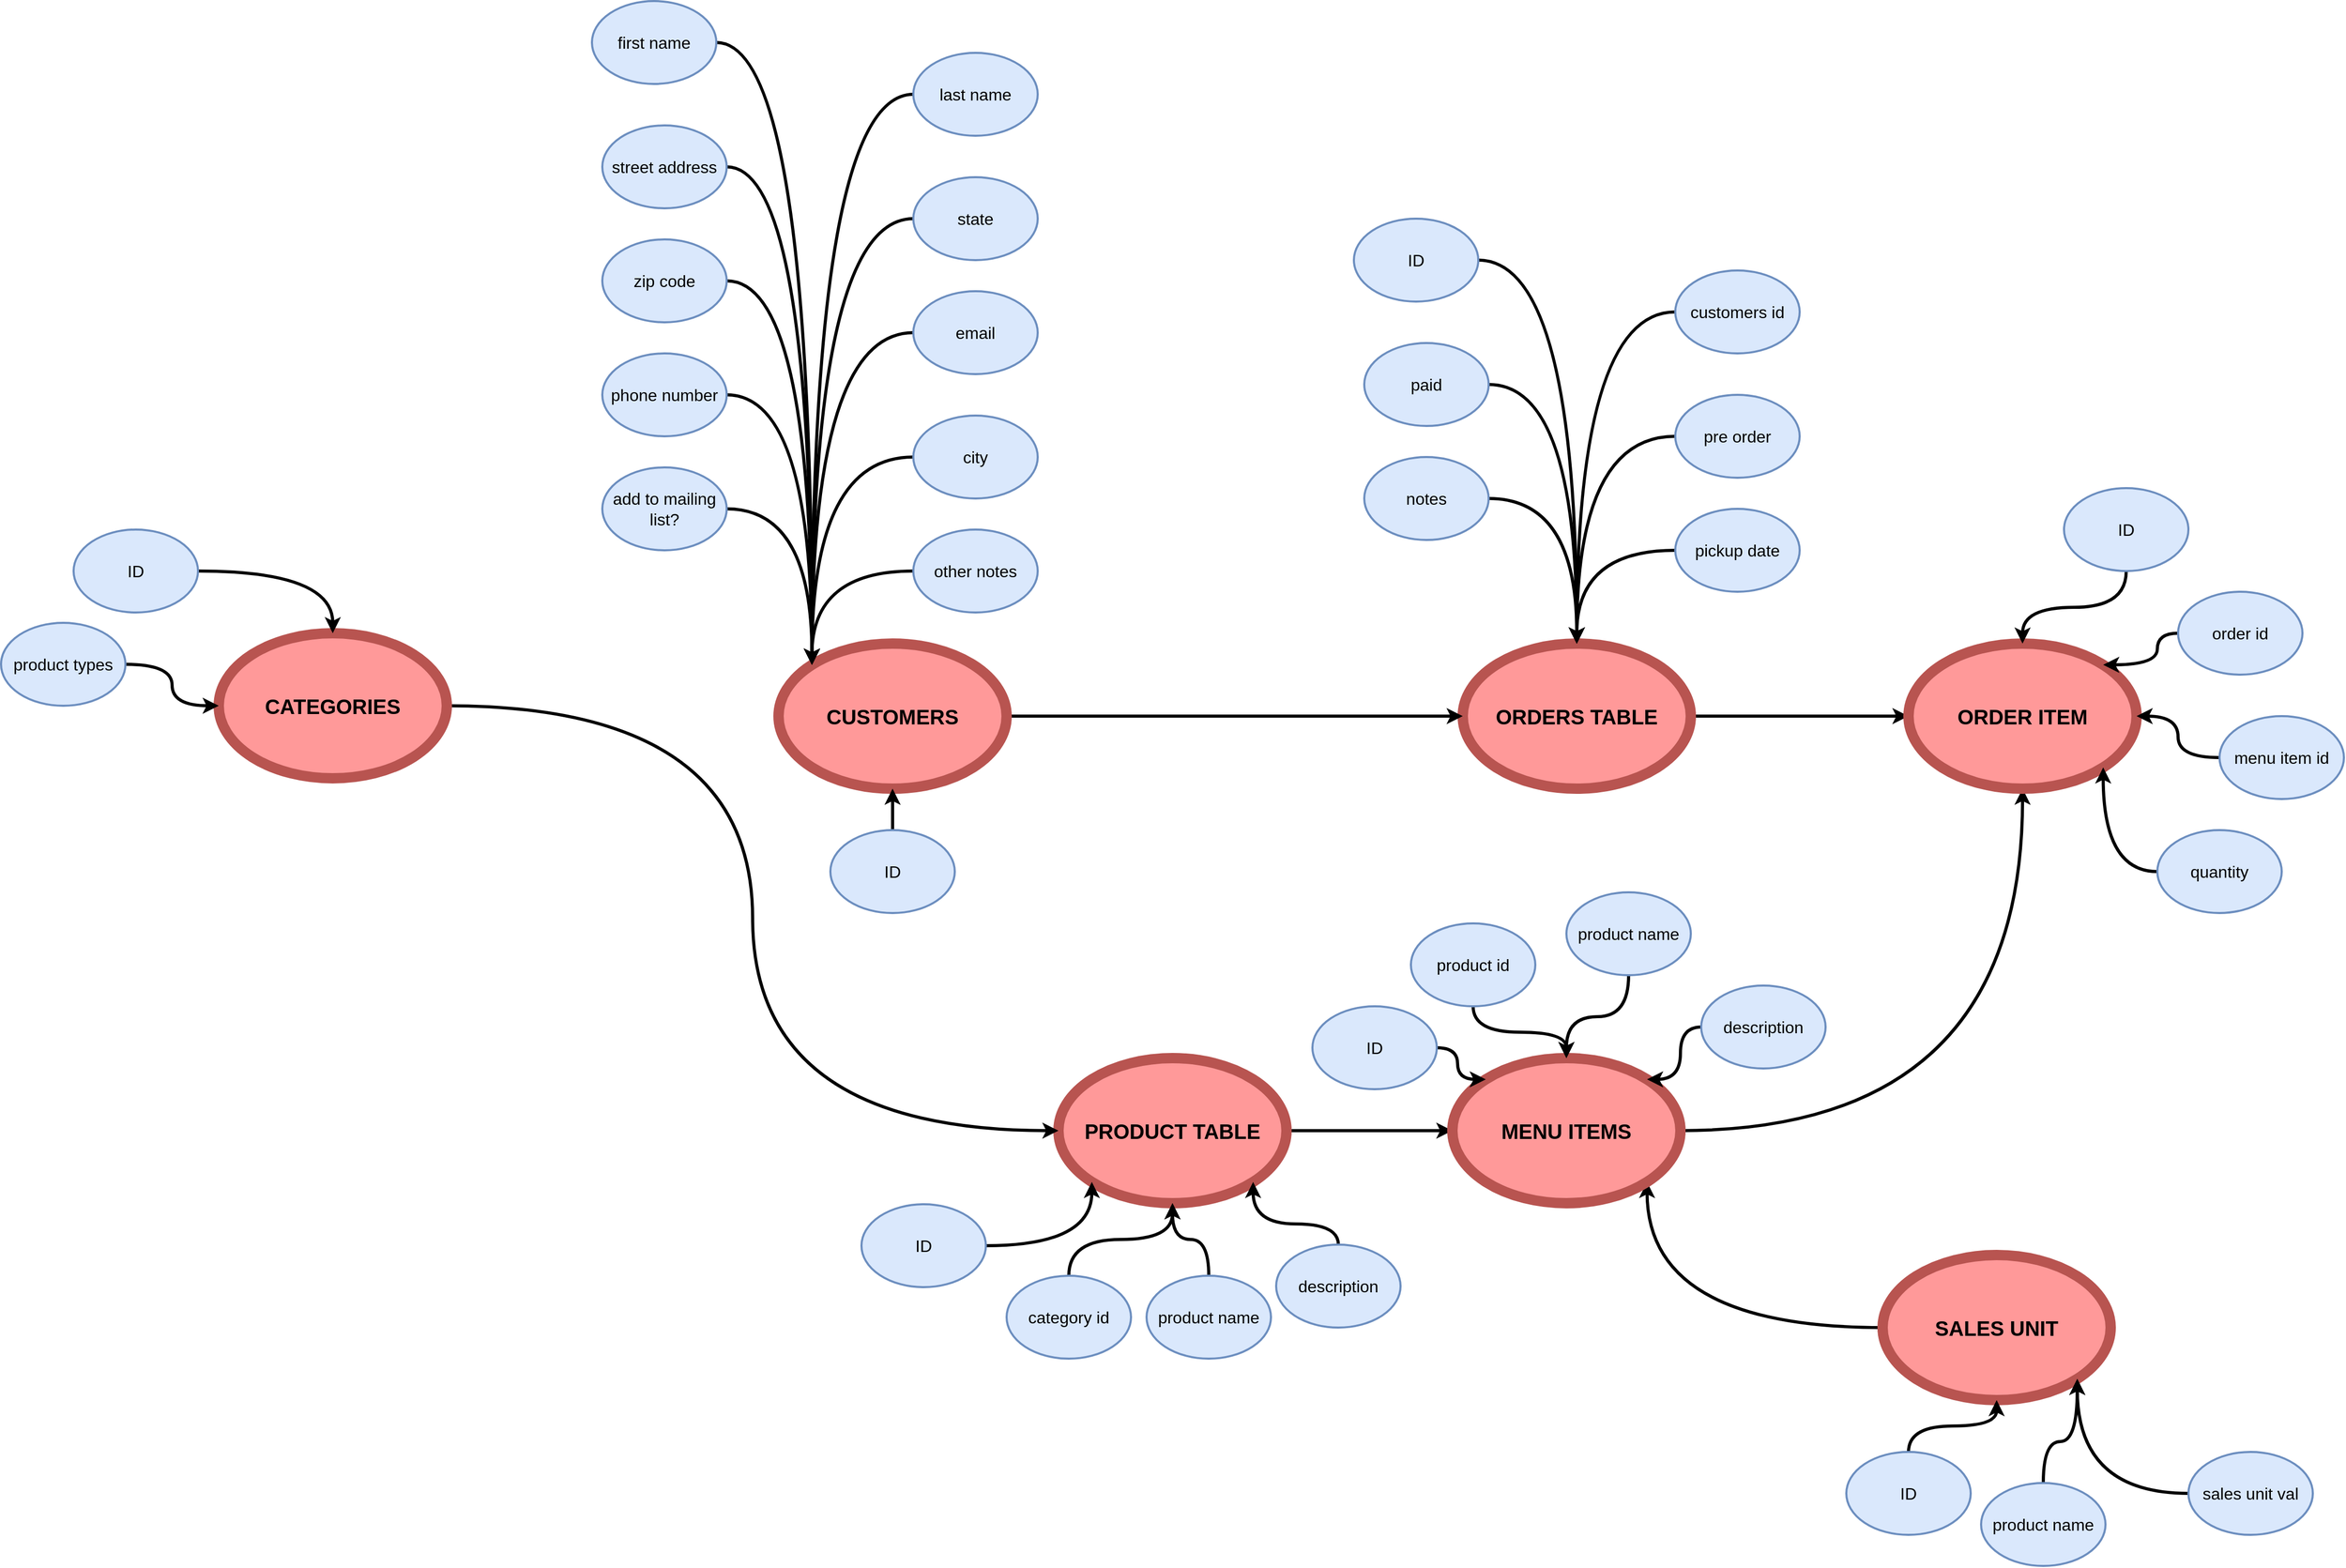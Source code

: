 <mxfile version="24.2.8" type="github">
  <diagram id="R2lEEEUBdFMjLlhIrx00" name="Page-1">
    <mxGraphModel dx="2166" dy="3464" grid="1" gridSize="10" guides="1" tooltips="1" connect="1" arrows="1" fold="1" page="1" pageScale="1" pageWidth="850" pageHeight="1100" math="0" shadow="0" extFonts="Permanent Marker^https://fonts.googleapis.com/css?family=Permanent+Marker">
      <root>
        <mxCell id="0" />
        <mxCell id="1" parent="0" />
        <mxCell id="BkbEZWv4PE-Ta2i0Lm6m-11" style="edgeStyle=orthogonalEdgeStyle;curved=1;rounded=0;orthogonalLoop=1;jettySize=auto;html=1;entryX=0;entryY=0.5;entryDx=0;entryDy=0;strokeColor=default;strokeWidth=3;align=center;verticalAlign=middle;fontFamily=Helvetica;fontSize=11;fontColor=default;labelBackgroundColor=default;endArrow=classic;" edge="1" parent="1" source="BkbEZWv4PE-Ta2i0Lm6m-1" target="BkbEZWv4PE-Ta2i0Lm6m-5">
          <mxGeometry relative="1" as="geometry" />
        </mxCell>
        <mxCell id="BkbEZWv4PE-Ta2i0Lm6m-1" value="&lt;b&gt;ORDERS TABLE&lt;/b&gt;" style="ellipse;whiteSpace=wrap;html=1;fontSize=20;labelBackgroundColor=none;fillColor=#FF9999;strokeColor=#b85450;strokeWidth=10;" vertex="1" parent="1">
          <mxGeometry x="670" y="330" width="220" height="140" as="geometry" />
        </mxCell>
        <mxCell id="BkbEZWv4PE-Ta2i0Lm6m-15" style="edgeStyle=orthogonalEdgeStyle;curved=1;rounded=0;orthogonalLoop=1;jettySize=auto;html=1;entryX=1;entryY=1;entryDx=0;entryDy=0;strokeColor=default;strokeWidth=3;align=center;verticalAlign=middle;fontFamily=Helvetica;fontSize=11;fontColor=default;labelBackgroundColor=default;endArrow=classic;" edge="1" parent="1" source="BkbEZWv4PE-Ta2i0Lm6m-2" target="BkbEZWv4PE-Ta2i0Lm6m-4">
          <mxGeometry relative="1" as="geometry" />
        </mxCell>
        <mxCell id="BkbEZWv4PE-Ta2i0Lm6m-2" value="&lt;b&gt;SALES UNIT&lt;/b&gt;" style="ellipse;whiteSpace=wrap;html=1;fontSize=20;labelBackgroundColor=none;fillColor=#FF9999;strokeColor=#b85450;strokeWidth=10;" vertex="1" parent="1">
          <mxGeometry x="1075" y="920" width="220" height="140" as="geometry" />
        </mxCell>
        <mxCell id="BkbEZWv4PE-Ta2i0Lm6m-13" style="edgeStyle=orthogonalEdgeStyle;curved=1;rounded=0;orthogonalLoop=1;jettySize=auto;html=1;entryX=0;entryY=0.5;entryDx=0;entryDy=0;strokeColor=default;strokeWidth=3;align=center;verticalAlign=middle;fontFamily=Helvetica;fontSize=11;fontColor=default;labelBackgroundColor=default;endArrow=classic;" edge="1" parent="1" source="BkbEZWv4PE-Ta2i0Lm6m-3" target="BkbEZWv4PE-Ta2i0Lm6m-4">
          <mxGeometry relative="1" as="geometry" />
        </mxCell>
        <mxCell id="BkbEZWv4PE-Ta2i0Lm6m-3" value="&lt;b&gt;PRODUCT TABLE&lt;/b&gt;" style="ellipse;whiteSpace=wrap;html=1;fontSize=20;labelBackgroundColor=none;fillColor=#FF9999;strokeColor=#b85450;strokeWidth=10;" vertex="1" parent="1">
          <mxGeometry x="280" y="730" width="220" height="140" as="geometry" />
        </mxCell>
        <mxCell id="BkbEZWv4PE-Ta2i0Lm6m-12" style="edgeStyle=orthogonalEdgeStyle;curved=1;rounded=0;orthogonalLoop=1;jettySize=auto;html=1;entryX=0.5;entryY=1;entryDx=0;entryDy=0;strokeColor=default;strokeWidth=3;align=center;verticalAlign=middle;fontFamily=Helvetica;fontSize=11;fontColor=default;labelBackgroundColor=default;endArrow=classic;" edge="1" parent="1" source="BkbEZWv4PE-Ta2i0Lm6m-4" target="BkbEZWv4PE-Ta2i0Lm6m-5">
          <mxGeometry relative="1" as="geometry" />
        </mxCell>
        <mxCell id="BkbEZWv4PE-Ta2i0Lm6m-4" value="&lt;b&gt;MENU ITEMS&lt;/b&gt;" style="ellipse;whiteSpace=wrap;html=1;fontSize=20;labelBackgroundColor=none;fillColor=#FF9999;strokeColor=#b85450;strokeWidth=10;" vertex="1" parent="1">
          <mxGeometry x="660" y="730" width="220" height="140" as="geometry" />
        </mxCell>
        <mxCell id="BkbEZWv4PE-Ta2i0Lm6m-5" value="&lt;b&gt;ORDER ITEM&lt;/b&gt;" style="ellipse;whiteSpace=wrap;html=1;fontSize=20;labelBackgroundColor=none;fillColor=#FF9999;strokeColor=#b85450;strokeWidth=10;" vertex="1" parent="1">
          <mxGeometry x="1100" y="330" width="220" height="140" as="geometry" />
        </mxCell>
        <mxCell id="BkbEZWv4PE-Ta2i0Lm6m-8" style="edgeStyle=orthogonalEdgeStyle;rounded=0;orthogonalLoop=1;jettySize=auto;html=1;entryX=0;entryY=0.5;entryDx=0;entryDy=0;curved=1;strokeWidth=3;" edge="1" parent="1" source="BkbEZWv4PE-Ta2i0Lm6m-6" target="BkbEZWv4PE-Ta2i0Lm6m-1">
          <mxGeometry relative="1" as="geometry" />
        </mxCell>
        <mxCell id="BkbEZWv4PE-Ta2i0Lm6m-6" value="&lt;b&gt;CUSTOMERS&lt;/b&gt;" style="ellipse;whiteSpace=wrap;html=1;fontSize=20;labelBackgroundColor=none;fillColor=#FF9999;strokeColor=#b85450;strokeWidth=10;" vertex="1" parent="1">
          <mxGeometry x="10" y="330" width="220" height="140" as="geometry" />
        </mxCell>
        <mxCell id="BkbEZWv4PE-Ta2i0Lm6m-14" style="edgeStyle=orthogonalEdgeStyle;curved=1;rounded=0;orthogonalLoop=1;jettySize=auto;html=1;entryX=0;entryY=0.5;entryDx=0;entryDy=0;strokeColor=default;strokeWidth=3;align=center;verticalAlign=middle;fontFamily=Helvetica;fontSize=11;fontColor=default;labelBackgroundColor=default;endArrow=classic;" edge="1" parent="1" source="BkbEZWv4PE-Ta2i0Lm6m-7" target="BkbEZWv4PE-Ta2i0Lm6m-3">
          <mxGeometry relative="1" as="geometry" />
        </mxCell>
        <mxCell id="BkbEZWv4PE-Ta2i0Lm6m-7" value="&lt;b&gt;CATEGORIES&lt;/b&gt;" style="ellipse;whiteSpace=wrap;html=1;fontSize=20;labelBackgroundColor=none;fillColor=#FF9999;strokeColor=#b85450;strokeWidth=10;" vertex="1" parent="1">
          <mxGeometry x="-530" y="320" width="220" height="140" as="geometry" />
        </mxCell>
        <mxCell id="BkbEZWv4PE-Ta2i0Lm6m-19" style="edgeStyle=orthogonalEdgeStyle;curved=1;rounded=0;orthogonalLoop=1;jettySize=auto;html=1;entryX=0.5;entryY=0;entryDx=0;entryDy=0;strokeColor=default;strokeWidth=3;align=center;verticalAlign=middle;fontFamily=Helvetica;fontSize=11;fontColor=default;labelBackgroundColor=default;endArrow=classic;" edge="1" parent="1" source="BkbEZWv4PE-Ta2i0Lm6m-16" target="BkbEZWv4PE-Ta2i0Lm6m-7">
          <mxGeometry relative="1" as="geometry" />
        </mxCell>
        <mxCell id="BkbEZWv4PE-Ta2i0Lm6m-16" value="&lt;font style=&quot;font-size: 16px;&quot;&gt;ID&lt;/font&gt;" style="ellipse;whiteSpace=wrap;html=1;fontFamily=Helvetica;fontSize=13;labelBackgroundColor=none;fillColor=#dae8fc;strokeColor=#6c8ebf;strokeWidth=2;" vertex="1" parent="1">
          <mxGeometry x="-670" y="220" width="120" height="80" as="geometry" />
        </mxCell>
        <mxCell id="BkbEZWv4PE-Ta2i0Lm6m-20" style="edgeStyle=orthogonalEdgeStyle;curved=1;rounded=0;orthogonalLoop=1;jettySize=auto;html=1;entryX=0;entryY=0.5;entryDx=0;entryDy=0;strokeColor=default;strokeWidth=3;align=center;verticalAlign=middle;fontFamily=Helvetica;fontSize=11;fontColor=default;labelBackgroundColor=default;endArrow=classic;" edge="1" parent="1" source="BkbEZWv4PE-Ta2i0Lm6m-17" target="BkbEZWv4PE-Ta2i0Lm6m-7">
          <mxGeometry relative="1" as="geometry" />
        </mxCell>
        <mxCell id="BkbEZWv4PE-Ta2i0Lm6m-17" value="&lt;font style=&quot;font-size: 16px;&quot;&gt;product types&lt;/font&gt;" style="ellipse;whiteSpace=wrap;html=1;fontFamily=Helvetica;fontSize=13;labelBackgroundColor=none;fillColor=#dae8fc;strokeColor=#6c8ebf;strokeWidth=2;" vertex="1" parent="1">
          <mxGeometry x="-740" y="310" width="120" height="80" as="geometry" />
        </mxCell>
        <mxCell id="BkbEZWv4PE-Ta2i0Lm6m-44" style="edgeStyle=orthogonalEdgeStyle;curved=1;rounded=0;orthogonalLoop=1;jettySize=auto;html=1;entryX=0;entryY=0;entryDx=0;entryDy=0;strokeColor=default;strokeWidth=3;align=center;verticalAlign=middle;fontFamily=Helvetica;fontSize=11;fontColor=default;labelBackgroundColor=default;endArrow=classic;exitX=0;exitY=0.5;exitDx=0;exitDy=0;" edge="1" parent="1" source="BkbEZWv4PE-Ta2i0Lm6m-21" target="BkbEZWv4PE-Ta2i0Lm6m-6">
          <mxGeometry relative="1" as="geometry" />
        </mxCell>
        <mxCell id="BkbEZWv4PE-Ta2i0Lm6m-21" value="&lt;font style=&quot;font-size: 16px;&quot;&gt;city&lt;/font&gt;" style="ellipse;whiteSpace=wrap;html=1;fontFamily=Helvetica;fontSize=13;labelBackgroundColor=none;fillColor=#dae8fc;strokeColor=#6c8ebf;strokeWidth=2;" vertex="1" parent="1">
          <mxGeometry x="140" y="110" width="120" height="80" as="geometry" />
        </mxCell>
        <mxCell id="BkbEZWv4PE-Ta2i0Lm6m-41" style="edgeStyle=orthogonalEdgeStyle;curved=1;rounded=0;orthogonalLoop=1;jettySize=auto;html=1;strokeColor=default;strokeWidth=3;align=center;verticalAlign=middle;fontFamily=Helvetica;fontSize=11;fontColor=default;labelBackgroundColor=default;endArrow=classic;entryX=0;entryY=0;entryDx=0;entryDy=0;exitX=0;exitY=0.5;exitDx=0;exitDy=0;" edge="1" parent="1" source="BkbEZWv4PE-Ta2i0Lm6m-22" target="BkbEZWv4PE-Ta2i0Lm6m-6">
          <mxGeometry relative="1" as="geometry">
            <mxPoint x="30" y="340" as="targetPoint" />
          </mxGeometry>
        </mxCell>
        <mxCell id="BkbEZWv4PE-Ta2i0Lm6m-22" value="&lt;font style=&quot;font-size: 16px;&quot;&gt;other notes&lt;/font&gt;" style="ellipse;whiteSpace=wrap;html=1;fontFamily=Helvetica;fontSize=13;labelBackgroundColor=none;fillColor=#dae8fc;strokeColor=#6c8ebf;strokeWidth=2;" vertex="1" parent="1">
          <mxGeometry x="140" y="220" width="120" height="80" as="geometry" />
        </mxCell>
        <mxCell id="BkbEZWv4PE-Ta2i0Lm6m-42" style="edgeStyle=orthogonalEdgeStyle;curved=1;rounded=0;orthogonalLoop=1;jettySize=auto;html=1;entryX=0;entryY=0;entryDx=0;entryDy=0;strokeColor=default;strokeWidth=3;align=center;verticalAlign=middle;fontFamily=Helvetica;fontSize=11;fontColor=default;labelBackgroundColor=default;endArrow=classic;exitX=0;exitY=0.5;exitDx=0;exitDy=0;" edge="1" parent="1" source="BkbEZWv4PE-Ta2i0Lm6m-23" target="BkbEZWv4PE-Ta2i0Lm6m-6">
          <mxGeometry relative="1" as="geometry" />
        </mxCell>
        <mxCell id="BkbEZWv4PE-Ta2i0Lm6m-23" value="&lt;font style=&quot;font-size: 16px;&quot;&gt;state&lt;/font&gt;" style="ellipse;whiteSpace=wrap;html=1;fontFamily=Helvetica;fontSize=13;labelBackgroundColor=none;fillColor=#dae8fc;strokeColor=#6c8ebf;strokeWidth=2;" vertex="1" parent="1">
          <mxGeometry x="140" y="-120" width="120" height="80" as="geometry" />
        </mxCell>
        <mxCell id="BkbEZWv4PE-Ta2i0Lm6m-40" style="edgeStyle=orthogonalEdgeStyle;curved=1;rounded=0;orthogonalLoop=1;jettySize=auto;html=1;entryX=0;entryY=0;entryDx=0;entryDy=0;strokeColor=default;strokeWidth=3;align=center;verticalAlign=middle;fontFamily=Helvetica;fontSize=11;fontColor=default;labelBackgroundColor=default;endArrow=classic;exitX=0;exitY=0.5;exitDx=0;exitDy=0;" edge="1" parent="1" source="BkbEZWv4PE-Ta2i0Lm6m-24" target="BkbEZWv4PE-Ta2i0Lm6m-6">
          <mxGeometry relative="1" as="geometry" />
        </mxCell>
        <mxCell id="BkbEZWv4PE-Ta2i0Lm6m-24" value="&lt;font style=&quot;font-size: 16px;&quot;&gt;last name&lt;/font&gt;" style="ellipse;whiteSpace=wrap;html=1;fontFamily=Helvetica;fontSize=13;labelBackgroundColor=none;fillColor=#dae8fc;strokeColor=#6c8ebf;strokeWidth=2;" vertex="1" parent="1">
          <mxGeometry x="140" y="-240" width="120" height="80" as="geometry" />
        </mxCell>
        <mxCell id="BkbEZWv4PE-Ta2i0Lm6m-45" style="edgeStyle=orthogonalEdgeStyle;curved=1;rounded=0;orthogonalLoop=1;jettySize=auto;html=1;entryX=0;entryY=0;entryDx=0;entryDy=0;strokeColor=default;strokeWidth=3;align=center;verticalAlign=middle;fontFamily=Helvetica;fontSize=11;fontColor=default;labelBackgroundColor=default;endArrow=classic;exitX=0;exitY=0.5;exitDx=0;exitDy=0;" edge="1" parent="1" source="BkbEZWv4PE-Ta2i0Lm6m-25" target="BkbEZWv4PE-Ta2i0Lm6m-6">
          <mxGeometry relative="1" as="geometry" />
        </mxCell>
        <mxCell id="BkbEZWv4PE-Ta2i0Lm6m-25" value="&lt;font style=&quot;font-size: 16px;&quot;&gt;email&lt;/font&gt;" style="ellipse;whiteSpace=wrap;html=1;fontFamily=Helvetica;fontSize=13;labelBackgroundColor=none;fillColor=#dae8fc;strokeColor=#6c8ebf;strokeWidth=2;" vertex="1" parent="1">
          <mxGeometry x="140" y="-10" width="120" height="80" as="geometry" />
        </mxCell>
        <mxCell id="BkbEZWv4PE-Ta2i0Lm6m-33" style="edgeStyle=orthogonalEdgeStyle;curved=1;rounded=0;orthogonalLoop=1;jettySize=auto;html=1;entryX=0.5;entryY=1;entryDx=0;entryDy=0;strokeColor=default;strokeWidth=3;align=center;verticalAlign=middle;fontFamily=Helvetica;fontSize=11;fontColor=default;labelBackgroundColor=default;endArrow=classic;" edge="1" parent="1" source="BkbEZWv4PE-Ta2i0Lm6m-26" target="BkbEZWv4PE-Ta2i0Lm6m-6">
          <mxGeometry relative="1" as="geometry" />
        </mxCell>
        <mxCell id="BkbEZWv4PE-Ta2i0Lm6m-26" value="&lt;font style=&quot;font-size: 16px;&quot;&gt;ID&lt;/font&gt;" style="ellipse;whiteSpace=wrap;html=1;fontFamily=Helvetica;fontSize=13;labelBackgroundColor=none;fillColor=#dae8fc;strokeColor=#6c8ebf;strokeWidth=2;" vertex="1" parent="1">
          <mxGeometry x="60" y="510" width="120" height="80" as="geometry" />
        </mxCell>
        <mxCell id="BkbEZWv4PE-Ta2i0Lm6m-39" style="edgeStyle=orthogonalEdgeStyle;curved=1;rounded=0;orthogonalLoop=1;jettySize=auto;html=1;entryX=0;entryY=0;entryDx=0;entryDy=0;strokeColor=default;strokeWidth=3;align=center;verticalAlign=middle;fontFamily=Helvetica;fontSize=11;fontColor=default;labelBackgroundColor=default;endArrow=classic;" edge="1" parent="1" source="BkbEZWv4PE-Ta2i0Lm6m-27" target="BkbEZWv4PE-Ta2i0Lm6m-6">
          <mxGeometry relative="1" as="geometry" />
        </mxCell>
        <mxCell id="BkbEZWv4PE-Ta2i0Lm6m-27" value="&lt;font style=&quot;font-size: 16px;&quot;&gt;street address&lt;/font&gt;" style="ellipse;whiteSpace=wrap;html=1;fontFamily=Helvetica;fontSize=13;labelBackgroundColor=none;fillColor=#dae8fc;strokeColor=#6c8ebf;strokeWidth=2;" vertex="1" parent="1">
          <mxGeometry x="-160" y="-170" width="120" height="80" as="geometry" />
        </mxCell>
        <mxCell id="BkbEZWv4PE-Ta2i0Lm6m-38" style="edgeStyle=orthogonalEdgeStyle;curved=1;rounded=0;orthogonalLoop=1;jettySize=auto;html=1;entryX=0;entryY=0;entryDx=0;entryDy=0;strokeColor=default;strokeWidth=3;align=center;verticalAlign=middle;fontFamily=Helvetica;fontSize=11;fontColor=default;labelBackgroundColor=default;endArrow=classic;" edge="1" parent="1" source="BkbEZWv4PE-Ta2i0Lm6m-28" target="BkbEZWv4PE-Ta2i0Lm6m-6">
          <mxGeometry relative="1" as="geometry" />
        </mxCell>
        <mxCell id="BkbEZWv4PE-Ta2i0Lm6m-28" value="&lt;font style=&quot;font-size: 16px;&quot;&gt;zip code&lt;/font&gt;" style="ellipse;whiteSpace=wrap;html=1;fontFamily=Helvetica;fontSize=13;labelBackgroundColor=none;fillColor=#dae8fc;strokeColor=#6c8ebf;strokeWidth=2;" vertex="1" parent="1">
          <mxGeometry x="-160" y="-60" width="120" height="80" as="geometry" />
        </mxCell>
        <mxCell id="BkbEZWv4PE-Ta2i0Lm6m-37" style="edgeStyle=orthogonalEdgeStyle;curved=1;rounded=0;orthogonalLoop=1;jettySize=auto;html=1;entryX=0;entryY=0;entryDx=0;entryDy=0;strokeColor=default;strokeWidth=3;align=center;verticalAlign=middle;fontFamily=Helvetica;fontSize=11;fontColor=default;labelBackgroundColor=default;endArrow=classic;" edge="1" parent="1" source="BkbEZWv4PE-Ta2i0Lm6m-29" target="BkbEZWv4PE-Ta2i0Lm6m-6">
          <mxGeometry relative="1" as="geometry" />
        </mxCell>
        <mxCell id="BkbEZWv4PE-Ta2i0Lm6m-29" value="&lt;font style=&quot;font-size: 16px;&quot;&gt;phone number&lt;/font&gt;" style="ellipse;whiteSpace=wrap;html=1;fontFamily=Helvetica;fontSize=13;labelBackgroundColor=none;fillColor=#dae8fc;strokeColor=#6c8ebf;strokeWidth=2;" vertex="1" parent="1">
          <mxGeometry x="-160" y="50" width="120" height="80" as="geometry" />
        </mxCell>
        <mxCell id="BkbEZWv4PE-Ta2i0Lm6m-36" style="edgeStyle=orthogonalEdgeStyle;curved=1;rounded=0;orthogonalLoop=1;jettySize=auto;html=1;entryX=0;entryY=0;entryDx=0;entryDy=0;strokeColor=default;strokeWidth=3;align=center;verticalAlign=middle;fontFamily=Helvetica;fontSize=11;fontColor=default;labelBackgroundColor=default;endArrow=classic;" edge="1" parent="1" source="BkbEZWv4PE-Ta2i0Lm6m-30" target="BkbEZWv4PE-Ta2i0Lm6m-6">
          <mxGeometry relative="1" as="geometry" />
        </mxCell>
        <mxCell id="BkbEZWv4PE-Ta2i0Lm6m-30" value="&lt;font style=&quot;font-size: 16px;&quot;&gt;add to mailing list?&lt;/font&gt;" style="ellipse;whiteSpace=wrap;html=1;fontFamily=Helvetica;fontSize=13;labelBackgroundColor=none;fillColor=#dae8fc;strokeColor=#6c8ebf;strokeWidth=2;" vertex="1" parent="1">
          <mxGeometry x="-160" y="160" width="120" height="80" as="geometry" />
        </mxCell>
        <mxCell id="BkbEZWv4PE-Ta2i0Lm6m-34" style="edgeStyle=orthogonalEdgeStyle;curved=1;rounded=0;orthogonalLoop=1;jettySize=auto;html=1;entryX=0;entryY=0;entryDx=0;entryDy=0;strokeColor=default;strokeWidth=3;align=center;verticalAlign=middle;fontFamily=Helvetica;fontSize=11;fontColor=default;labelBackgroundColor=default;endArrow=classic;" edge="1" parent="1" source="BkbEZWv4PE-Ta2i0Lm6m-31" target="BkbEZWv4PE-Ta2i0Lm6m-6">
          <mxGeometry relative="1" as="geometry" />
        </mxCell>
        <mxCell id="BkbEZWv4PE-Ta2i0Lm6m-31" value="&lt;font style=&quot;font-size: 16px;&quot;&gt;first name&lt;/font&gt;" style="ellipse;whiteSpace=wrap;html=1;fontFamily=Helvetica;fontSize=13;labelBackgroundColor=none;fillColor=#dae8fc;strokeColor=#6c8ebf;strokeWidth=2;" vertex="1" parent="1">
          <mxGeometry x="-170" y="-290" width="120" height="80" as="geometry" />
        </mxCell>
        <mxCell id="BkbEZWv4PE-Ta2i0Lm6m-56" style="edgeStyle=orthogonalEdgeStyle;curved=1;rounded=0;orthogonalLoop=1;jettySize=auto;html=1;strokeColor=default;strokeWidth=3;align=center;verticalAlign=middle;fontFamily=Helvetica;fontSize=11;fontColor=default;labelBackgroundColor=default;endArrow=classic;exitX=0;exitY=0.5;exitDx=0;exitDy=0;" edge="1" parent="1" source="BkbEZWv4PE-Ta2i0Lm6m-46" target="BkbEZWv4PE-Ta2i0Lm6m-1">
          <mxGeometry relative="1" as="geometry" />
        </mxCell>
        <mxCell id="BkbEZWv4PE-Ta2i0Lm6m-46" value="&lt;font style=&quot;font-size: 16px;&quot;&gt;pre order&lt;/font&gt;" style="ellipse;whiteSpace=wrap;html=1;fontFamily=Helvetica;fontSize=13;labelBackgroundColor=none;fillColor=#dae8fc;strokeColor=#6c8ebf;strokeWidth=2;" vertex="1" parent="1">
          <mxGeometry x="875" y="90" width="120" height="80" as="geometry" />
        </mxCell>
        <mxCell id="BkbEZWv4PE-Ta2i0Lm6m-55" style="edgeStyle=orthogonalEdgeStyle;curved=1;rounded=0;orthogonalLoop=1;jettySize=auto;html=1;strokeColor=default;strokeWidth=3;align=center;verticalAlign=middle;fontFamily=Helvetica;fontSize=11;fontColor=default;labelBackgroundColor=default;endArrow=classic;exitX=0;exitY=0.5;exitDx=0;exitDy=0;" edge="1" parent="1" source="BkbEZWv4PE-Ta2i0Lm6m-47" target="BkbEZWv4PE-Ta2i0Lm6m-1">
          <mxGeometry relative="1" as="geometry" />
        </mxCell>
        <mxCell id="BkbEZWv4PE-Ta2i0Lm6m-47" value="&lt;font style=&quot;font-size: 16px;&quot;&gt;customers id&lt;/font&gt;" style="ellipse;whiteSpace=wrap;html=1;fontFamily=Helvetica;fontSize=13;labelBackgroundColor=none;fillColor=#dae8fc;strokeColor=#6c8ebf;strokeWidth=2;" vertex="1" parent="1">
          <mxGeometry x="875" y="-30" width="120" height="80" as="geometry" />
        </mxCell>
        <mxCell id="BkbEZWv4PE-Ta2i0Lm6m-57" style="edgeStyle=orthogonalEdgeStyle;curved=1;rounded=0;orthogonalLoop=1;jettySize=auto;html=1;strokeColor=default;strokeWidth=3;align=center;verticalAlign=middle;fontFamily=Helvetica;fontSize=11;fontColor=default;labelBackgroundColor=default;endArrow=classic;exitX=0;exitY=0.5;exitDx=0;exitDy=0;" edge="1" parent="1" source="BkbEZWv4PE-Ta2i0Lm6m-48" target="BkbEZWv4PE-Ta2i0Lm6m-1">
          <mxGeometry relative="1" as="geometry" />
        </mxCell>
        <mxCell id="BkbEZWv4PE-Ta2i0Lm6m-48" value="&lt;font style=&quot;font-size: 16px;&quot;&gt;pickup date&lt;/font&gt;" style="ellipse;whiteSpace=wrap;html=1;fontFamily=Helvetica;fontSize=13;labelBackgroundColor=none;fillColor=#dae8fc;strokeColor=#6c8ebf;strokeWidth=2;" vertex="1" parent="1">
          <mxGeometry x="875" y="200" width="120" height="80" as="geometry" />
        </mxCell>
        <mxCell id="BkbEZWv4PE-Ta2i0Lm6m-53" style="edgeStyle=orthogonalEdgeStyle;curved=1;rounded=0;orthogonalLoop=1;jettySize=auto;html=1;strokeColor=default;strokeWidth=3;align=center;verticalAlign=middle;fontFamily=Helvetica;fontSize=11;fontColor=default;labelBackgroundColor=default;endArrow=classic;exitX=1;exitY=0.5;exitDx=0;exitDy=0;" edge="1" parent="1" source="BkbEZWv4PE-Ta2i0Lm6m-49" target="BkbEZWv4PE-Ta2i0Lm6m-1">
          <mxGeometry relative="1" as="geometry" />
        </mxCell>
        <mxCell id="BkbEZWv4PE-Ta2i0Lm6m-49" value="&lt;font style=&quot;font-size: 16px;&quot;&gt;paid&lt;/font&gt;" style="ellipse;whiteSpace=wrap;html=1;fontFamily=Helvetica;fontSize=13;labelBackgroundColor=none;fillColor=#dae8fc;strokeColor=#6c8ebf;strokeWidth=2;" vertex="1" parent="1">
          <mxGeometry x="575" y="40" width="120" height="80" as="geometry" />
        </mxCell>
        <mxCell id="BkbEZWv4PE-Ta2i0Lm6m-54" style="edgeStyle=orthogonalEdgeStyle;curved=1;rounded=0;orthogonalLoop=1;jettySize=auto;html=1;strokeColor=default;strokeWidth=3;align=center;verticalAlign=middle;fontFamily=Helvetica;fontSize=11;fontColor=default;labelBackgroundColor=default;endArrow=classic;exitX=1;exitY=0.5;exitDx=0;exitDy=0;" edge="1" parent="1" source="BkbEZWv4PE-Ta2i0Lm6m-50" target="BkbEZWv4PE-Ta2i0Lm6m-1">
          <mxGeometry relative="1" as="geometry" />
        </mxCell>
        <mxCell id="BkbEZWv4PE-Ta2i0Lm6m-50" value="&lt;font style=&quot;font-size: 16px;&quot;&gt;notes&lt;/font&gt;" style="ellipse;whiteSpace=wrap;html=1;fontFamily=Helvetica;fontSize=13;labelBackgroundColor=none;fillColor=#dae8fc;strokeColor=#6c8ebf;strokeWidth=2;" vertex="1" parent="1">
          <mxGeometry x="575" y="150" width="120" height="80" as="geometry" />
        </mxCell>
        <mxCell id="BkbEZWv4PE-Ta2i0Lm6m-52" style="edgeStyle=orthogonalEdgeStyle;curved=1;rounded=0;orthogonalLoop=1;jettySize=auto;html=1;entryX=0.5;entryY=0;entryDx=0;entryDy=0;strokeColor=default;strokeWidth=3;align=center;verticalAlign=middle;fontFamily=Helvetica;fontSize=11;fontColor=default;labelBackgroundColor=default;endArrow=classic;exitX=1;exitY=0.5;exitDx=0;exitDy=0;" edge="1" parent="1" source="BkbEZWv4PE-Ta2i0Lm6m-51" target="BkbEZWv4PE-Ta2i0Lm6m-1">
          <mxGeometry relative="1" as="geometry" />
        </mxCell>
        <mxCell id="BkbEZWv4PE-Ta2i0Lm6m-51" value="&lt;font style=&quot;font-size: 16px;&quot;&gt;ID&lt;/font&gt;" style="ellipse;whiteSpace=wrap;html=1;fontFamily=Helvetica;fontSize=13;labelBackgroundColor=none;fillColor=#dae8fc;strokeColor=#6c8ebf;strokeWidth=2;" vertex="1" parent="1">
          <mxGeometry x="565" y="-80" width="120" height="80" as="geometry" />
        </mxCell>
        <mxCell id="BkbEZWv4PE-Ta2i0Lm6m-65" style="edgeStyle=orthogonalEdgeStyle;curved=1;rounded=0;orthogonalLoop=1;jettySize=auto;html=1;entryX=1;entryY=0.5;entryDx=0;entryDy=0;strokeColor=default;strokeWidth=3;align=center;verticalAlign=middle;fontFamily=Helvetica;fontSize=11;fontColor=default;labelBackgroundColor=default;endArrow=classic;" edge="1" parent="1" source="BkbEZWv4PE-Ta2i0Lm6m-58" target="BkbEZWv4PE-Ta2i0Lm6m-5">
          <mxGeometry relative="1" as="geometry" />
        </mxCell>
        <mxCell id="BkbEZWv4PE-Ta2i0Lm6m-58" value="&lt;font style=&quot;font-size: 16px;&quot;&gt;menu item id&lt;/font&gt;" style="ellipse;whiteSpace=wrap;html=1;fontFamily=Helvetica;fontSize=13;labelBackgroundColor=none;fillColor=#dae8fc;strokeColor=#6c8ebf;strokeWidth=2;" vertex="1" parent="1">
          <mxGeometry x="1400" y="400" width="120" height="80" as="geometry" />
        </mxCell>
        <mxCell id="BkbEZWv4PE-Ta2i0Lm6m-66" style="edgeStyle=orthogonalEdgeStyle;curved=1;rounded=0;orthogonalLoop=1;jettySize=auto;html=1;entryX=1;entryY=1;entryDx=0;entryDy=0;strokeColor=default;strokeWidth=3;align=center;verticalAlign=middle;fontFamily=Helvetica;fontSize=11;fontColor=default;labelBackgroundColor=default;endArrow=classic;" edge="1" parent="1" source="BkbEZWv4PE-Ta2i0Lm6m-59" target="BkbEZWv4PE-Ta2i0Lm6m-5">
          <mxGeometry relative="1" as="geometry" />
        </mxCell>
        <mxCell id="BkbEZWv4PE-Ta2i0Lm6m-59" value="&lt;font style=&quot;font-size: 16px;&quot;&gt;quantity&lt;/font&gt;" style="ellipse;whiteSpace=wrap;html=1;fontFamily=Helvetica;fontSize=13;labelBackgroundColor=none;fillColor=#dae8fc;strokeColor=#6c8ebf;strokeWidth=2;" vertex="1" parent="1">
          <mxGeometry x="1340" y="510" width="120" height="80" as="geometry" />
        </mxCell>
        <mxCell id="BkbEZWv4PE-Ta2i0Lm6m-64" style="edgeStyle=orthogonalEdgeStyle;curved=1;rounded=0;orthogonalLoop=1;jettySize=auto;html=1;entryX=1;entryY=0;entryDx=0;entryDy=0;strokeColor=default;strokeWidth=3;align=center;verticalAlign=middle;fontFamily=Helvetica;fontSize=11;fontColor=default;labelBackgroundColor=default;endArrow=classic;" edge="1" parent="1" source="BkbEZWv4PE-Ta2i0Lm6m-60" target="BkbEZWv4PE-Ta2i0Lm6m-5">
          <mxGeometry relative="1" as="geometry" />
        </mxCell>
        <mxCell id="BkbEZWv4PE-Ta2i0Lm6m-60" value="&lt;font style=&quot;font-size: 16px;&quot;&gt;order id&lt;/font&gt;" style="ellipse;whiteSpace=wrap;html=1;fontFamily=Helvetica;fontSize=13;labelBackgroundColor=none;fillColor=#dae8fc;strokeColor=#6c8ebf;strokeWidth=2;" vertex="1" parent="1">
          <mxGeometry x="1360" y="280" width="120" height="80" as="geometry" />
        </mxCell>
        <mxCell id="BkbEZWv4PE-Ta2i0Lm6m-63" style="edgeStyle=orthogonalEdgeStyle;curved=1;rounded=0;orthogonalLoop=1;jettySize=auto;html=1;strokeColor=default;strokeWidth=3;align=center;verticalAlign=middle;fontFamily=Helvetica;fontSize=11;fontColor=default;labelBackgroundColor=default;endArrow=classic;" edge="1" parent="1" source="BkbEZWv4PE-Ta2i0Lm6m-61" target="BkbEZWv4PE-Ta2i0Lm6m-5">
          <mxGeometry relative="1" as="geometry" />
        </mxCell>
        <mxCell id="BkbEZWv4PE-Ta2i0Lm6m-61" value="&lt;font style=&quot;font-size: 16px;&quot;&gt;ID&lt;/font&gt;" style="ellipse;whiteSpace=wrap;html=1;fontFamily=Helvetica;fontSize=13;labelBackgroundColor=none;fillColor=#dae8fc;strokeColor=#6c8ebf;strokeWidth=2;" vertex="1" parent="1">
          <mxGeometry x="1250" y="180" width="120" height="80" as="geometry" />
        </mxCell>
        <mxCell id="BkbEZWv4PE-Ta2i0Lm6m-81" style="edgeStyle=orthogonalEdgeStyle;curved=1;rounded=0;orthogonalLoop=1;jettySize=auto;html=1;entryX=0.5;entryY=0;entryDx=0;entryDy=0;strokeColor=default;strokeWidth=3;align=center;verticalAlign=middle;fontFamily=Helvetica;fontSize=11;fontColor=default;labelBackgroundColor=default;endArrow=classic;" edge="1" parent="1" source="BkbEZWv4PE-Ta2i0Lm6m-82" target="BkbEZWv4PE-Ta2i0Lm6m-4">
          <mxGeometry relative="1" as="geometry">
            <mxPoint x="920" y="830" as="targetPoint" />
          </mxGeometry>
        </mxCell>
        <mxCell id="BkbEZWv4PE-Ta2i0Lm6m-82" value="&lt;font style=&quot;font-size: 16px;&quot;&gt;product name&lt;/font&gt;" style="ellipse;whiteSpace=wrap;html=1;fontFamily=Helvetica;fontSize=13;labelBackgroundColor=none;fillColor=#dae8fc;strokeColor=#6c8ebf;strokeWidth=2;" vertex="1" parent="1">
          <mxGeometry x="770" y="570" width="120" height="80" as="geometry" />
        </mxCell>
        <mxCell id="BkbEZWv4PE-Ta2i0Lm6m-83" style="edgeStyle=orthogonalEdgeStyle;curved=1;rounded=0;orthogonalLoop=1;jettySize=auto;html=1;entryX=1;entryY=0;entryDx=0;entryDy=0;strokeColor=default;strokeWidth=3;align=center;verticalAlign=middle;fontFamily=Helvetica;fontSize=11;fontColor=default;labelBackgroundColor=default;endArrow=classic;" edge="1" parent="1" source="BkbEZWv4PE-Ta2i0Lm6m-84" target="BkbEZWv4PE-Ta2i0Lm6m-4">
          <mxGeometry relative="1" as="geometry">
            <mxPoint x="888" y="879" as="targetPoint" />
          </mxGeometry>
        </mxCell>
        <mxCell id="BkbEZWv4PE-Ta2i0Lm6m-84" value="&lt;font style=&quot;font-size: 16px;&quot;&gt;description&lt;/font&gt;" style="ellipse;whiteSpace=wrap;html=1;fontFamily=Helvetica;fontSize=13;labelBackgroundColor=none;fillColor=#dae8fc;strokeColor=#6c8ebf;strokeWidth=2;" vertex="1" parent="1">
          <mxGeometry x="900" y="660" width="120" height="80" as="geometry" />
        </mxCell>
        <mxCell id="BkbEZWv4PE-Ta2i0Lm6m-85" style="edgeStyle=orthogonalEdgeStyle;curved=1;rounded=0;orthogonalLoop=1;jettySize=auto;html=1;entryX=0.5;entryY=0;entryDx=0;entryDy=0;strokeColor=default;strokeWidth=3;align=center;verticalAlign=middle;fontFamily=Helvetica;fontSize=11;fontColor=default;labelBackgroundColor=default;endArrow=classic;" edge="1" parent="1" source="BkbEZWv4PE-Ta2i0Lm6m-86" target="BkbEZWv4PE-Ta2i0Lm6m-4">
          <mxGeometry relative="1" as="geometry">
            <mxPoint x="888" y="781" as="targetPoint" />
          </mxGeometry>
        </mxCell>
        <mxCell id="BkbEZWv4PE-Ta2i0Lm6m-86" value="&lt;font style=&quot;font-size: 16px;&quot;&gt;product id&lt;/font&gt;" style="ellipse;whiteSpace=wrap;html=1;fontFamily=Helvetica;fontSize=13;labelBackgroundColor=none;fillColor=#dae8fc;strokeColor=#6c8ebf;strokeWidth=2;" vertex="1" parent="1">
          <mxGeometry x="620" y="600" width="120" height="80" as="geometry" />
        </mxCell>
        <mxCell id="BkbEZWv4PE-Ta2i0Lm6m-87" style="edgeStyle=orthogonalEdgeStyle;curved=1;rounded=0;orthogonalLoop=1;jettySize=auto;html=1;strokeColor=default;strokeWidth=3;align=center;verticalAlign=middle;fontFamily=Helvetica;fontSize=11;fontColor=default;labelBackgroundColor=default;endArrow=classic;entryX=0;entryY=0;entryDx=0;entryDy=0;" edge="1" parent="1" source="BkbEZWv4PE-Ta2i0Lm6m-88" target="BkbEZWv4PE-Ta2i0Lm6m-4">
          <mxGeometry relative="1" as="geometry">
            <mxPoint x="810" y="760" as="targetPoint" />
          </mxGeometry>
        </mxCell>
        <mxCell id="BkbEZWv4PE-Ta2i0Lm6m-88" value="&lt;font style=&quot;font-size: 16px;&quot;&gt;ID&lt;/font&gt;" style="ellipse;whiteSpace=wrap;html=1;fontFamily=Helvetica;fontSize=13;labelBackgroundColor=none;fillColor=#dae8fc;strokeColor=#6c8ebf;strokeWidth=2;" vertex="1" parent="1">
          <mxGeometry x="525" y="680" width="120" height="80" as="geometry" />
        </mxCell>
        <mxCell id="BkbEZWv4PE-Ta2i0Lm6m-91" style="edgeStyle=orthogonalEdgeStyle;curved=1;rounded=0;orthogonalLoop=1;jettySize=auto;html=1;entryX=0.5;entryY=1;entryDx=0;entryDy=0;strokeColor=default;strokeWidth=3;align=center;verticalAlign=middle;fontFamily=Helvetica;fontSize=11;fontColor=default;labelBackgroundColor=default;endArrow=classic;" edge="1" parent="1" source="BkbEZWv4PE-Ta2i0Lm6m-92" target="BkbEZWv4PE-Ta2i0Lm6m-2">
          <mxGeometry relative="1" as="geometry">
            <mxPoint x="798" y="1089" as="targetPoint" />
          </mxGeometry>
        </mxCell>
        <mxCell id="BkbEZWv4PE-Ta2i0Lm6m-92" value="&lt;font style=&quot;font-size: 16px;&quot;&gt;ID&lt;/font&gt;" style="ellipse;whiteSpace=wrap;html=1;fontFamily=Helvetica;fontSize=13;labelBackgroundColor=none;fillColor=#dae8fc;strokeColor=#6c8ebf;strokeWidth=2;" vertex="1" parent="1">
          <mxGeometry x="1040" y="1110" width="120" height="80" as="geometry" />
        </mxCell>
        <mxCell id="BkbEZWv4PE-Ta2i0Lm6m-98" style="edgeStyle=orthogonalEdgeStyle;curved=1;rounded=0;orthogonalLoop=1;jettySize=auto;html=1;entryX=1;entryY=1;entryDx=0;entryDy=0;strokeColor=default;strokeWidth=3;align=center;verticalAlign=middle;fontFamily=Helvetica;fontSize=11;fontColor=default;labelBackgroundColor=default;endArrow=classic;" edge="1" parent="1" source="BkbEZWv4PE-Ta2i0Lm6m-94" target="BkbEZWv4PE-Ta2i0Lm6m-2">
          <mxGeometry relative="1" as="geometry" />
        </mxCell>
        <mxCell id="BkbEZWv4PE-Ta2i0Lm6m-94" value="&lt;font style=&quot;font-size: 16px;&quot;&gt;sales unit val&lt;/font&gt;" style="ellipse;whiteSpace=wrap;html=1;fontFamily=Helvetica;fontSize=13;labelBackgroundColor=none;fillColor=#dae8fc;strokeColor=#6c8ebf;strokeWidth=2;" vertex="1" parent="1">
          <mxGeometry x="1370" y="1110" width="120" height="80" as="geometry" />
        </mxCell>
        <mxCell id="BkbEZWv4PE-Ta2i0Lm6m-95" style="edgeStyle=orthogonalEdgeStyle;curved=1;rounded=0;orthogonalLoop=1;jettySize=auto;html=1;strokeColor=default;strokeWidth=3;align=center;verticalAlign=middle;fontFamily=Helvetica;fontSize=11;fontColor=default;labelBackgroundColor=default;endArrow=classic;entryX=1;entryY=1;entryDx=0;entryDy=0;" edge="1" parent="1" source="BkbEZWv4PE-Ta2i0Lm6m-96" target="BkbEZWv4PE-Ta2i0Lm6m-2">
          <mxGeometry relative="1" as="geometry">
            <mxPoint x="720" y="970" as="targetPoint" />
          </mxGeometry>
        </mxCell>
        <mxCell id="BkbEZWv4PE-Ta2i0Lm6m-96" value="&lt;font style=&quot;font-size: 16px;&quot;&gt;product name&lt;/font&gt;" style="ellipse;whiteSpace=wrap;html=1;fontFamily=Helvetica;fontSize=13;labelBackgroundColor=none;fillColor=#dae8fc;strokeColor=#6c8ebf;strokeWidth=2;" vertex="1" parent="1">
          <mxGeometry x="1170" y="1140" width="120" height="80" as="geometry" />
        </mxCell>
        <mxCell id="BkbEZWv4PE-Ta2i0Lm6m-99" style="edgeStyle=orthogonalEdgeStyle;curved=1;rounded=0;orthogonalLoop=1;jettySize=auto;html=1;entryX=1;entryY=1;entryDx=0;entryDy=0;strokeColor=default;strokeWidth=3;align=center;verticalAlign=middle;fontFamily=Helvetica;fontSize=11;fontColor=default;labelBackgroundColor=default;endArrow=classic;" edge="1" parent="1" source="BkbEZWv4PE-Ta2i0Lm6m-100" target="BkbEZWv4PE-Ta2i0Lm6m-3">
          <mxGeometry relative="1" as="geometry">
            <mxPoint x="-73" y="880" as="targetPoint" />
          </mxGeometry>
        </mxCell>
        <mxCell id="BkbEZWv4PE-Ta2i0Lm6m-100" value="&lt;font style=&quot;font-size: 16px;&quot;&gt;description&lt;/font&gt;" style="ellipse;whiteSpace=wrap;html=1;fontFamily=Helvetica;fontSize=13;labelBackgroundColor=none;fillColor=#dae8fc;strokeColor=#6c8ebf;strokeWidth=2;" vertex="1" parent="1">
          <mxGeometry x="490" y="910" width="120" height="80" as="geometry" />
        </mxCell>
        <mxCell id="BkbEZWv4PE-Ta2i0Lm6m-101" style="edgeStyle=orthogonalEdgeStyle;curved=1;rounded=0;orthogonalLoop=1;jettySize=auto;html=1;entryX=0.5;entryY=1;entryDx=0;entryDy=0;strokeColor=default;strokeWidth=3;align=center;verticalAlign=middle;fontFamily=Helvetica;fontSize=11;fontColor=default;labelBackgroundColor=default;endArrow=classic;" edge="1" parent="1" source="BkbEZWv4PE-Ta2i0Lm6m-102" target="BkbEZWv4PE-Ta2i0Lm6m-3">
          <mxGeometry relative="1" as="geometry">
            <mxPoint x="5" y="901" as="targetPoint" />
          </mxGeometry>
        </mxCell>
        <mxCell id="BkbEZWv4PE-Ta2i0Lm6m-102" value="&lt;font style=&quot;font-size: 16px;&quot;&gt;product name&lt;/font&gt;" style="ellipse;whiteSpace=wrap;html=1;fontFamily=Helvetica;fontSize=13;labelBackgroundColor=none;fillColor=#dae8fc;strokeColor=#6c8ebf;strokeWidth=2;" vertex="1" parent="1">
          <mxGeometry x="365" y="940" width="120" height="80" as="geometry" />
        </mxCell>
        <mxCell id="BkbEZWv4PE-Ta2i0Lm6m-103" style="edgeStyle=orthogonalEdgeStyle;curved=1;rounded=0;orthogonalLoop=1;jettySize=auto;html=1;entryX=0.5;entryY=1;entryDx=0;entryDy=0;strokeColor=default;strokeWidth=3;align=center;verticalAlign=middle;fontFamily=Helvetica;fontSize=11;fontColor=default;labelBackgroundColor=default;endArrow=classic;" edge="1" parent="1" source="BkbEZWv4PE-Ta2i0Lm6m-104" target="BkbEZWv4PE-Ta2i0Lm6m-3">
          <mxGeometry relative="1" as="geometry">
            <mxPoint x="83" y="880" as="targetPoint" />
          </mxGeometry>
        </mxCell>
        <mxCell id="BkbEZWv4PE-Ta2i0Lm6m-104" value="&lt;font style=&quot;font-size: 16px;&quot;&gt;category id&lt;/font&gt;" style="ellipse;whiteSpace=wrap;html=1;fontFamily=Helvetica;fontSize=13;labelBackgroundColor=none;fillColor=#dae8fc;strokeColor=#6c8ebf;strokeWidth=2;" vertex="1" parent="1">
          <mxGeometry x="230" y="940" width="120" height="80" as="geometry" />
        </mxCell>
        <mxCell id="BkbEZWv4PE-Ta2i0Lm6m-105" style="edgeStyle=orthogonalEdgeStyle;curved=1;rounded=0;orthogonalLoop=1;jettySize=auto;html=1;strokeColor=default;strokeWidth=3;align=center;verticalAlign=middle;fontFamily=Helvetica;fontSize=11;fontColor=default;labelBackgroundColor=default;endArrow=classic;entryX=0;entryY=1;entryDx=0;entryDy=0;" edge="1" parent="1" source="BkbEZWv4PE-Ta2i0Lm6m-106" target="BkbEZWv4PE-Ta2i0Lm6m-3">
          <mxGeometry relative="1" as="geometry">
            <mxPoint x="83" y="880" as="targetPoint" />
          </mxGeometry>
        </mxCell>
        <mxCell id="BkbEZWv4PE-Ta2i0Lm6m-106" value="&lt;font style=&quot;font-size: 16px;&quot;&gt;ID&lt;/font&gt;" style="ellipse;whiteSpace=wrap;html=1;fontFamily=Helvetica;fontSize=13;labelBackgroundColor=none;fillColor=#dae8fc;strokeColor=#6c8ebf;strokeWidth=2;" vertex="1" parent="1">
          <mxGeometry x="90" y="871" width="120" height="80" as="geometry" />
        </mxCell>
      </root>
    </mxGraphModel>
  </diagram>
</mxfile>
